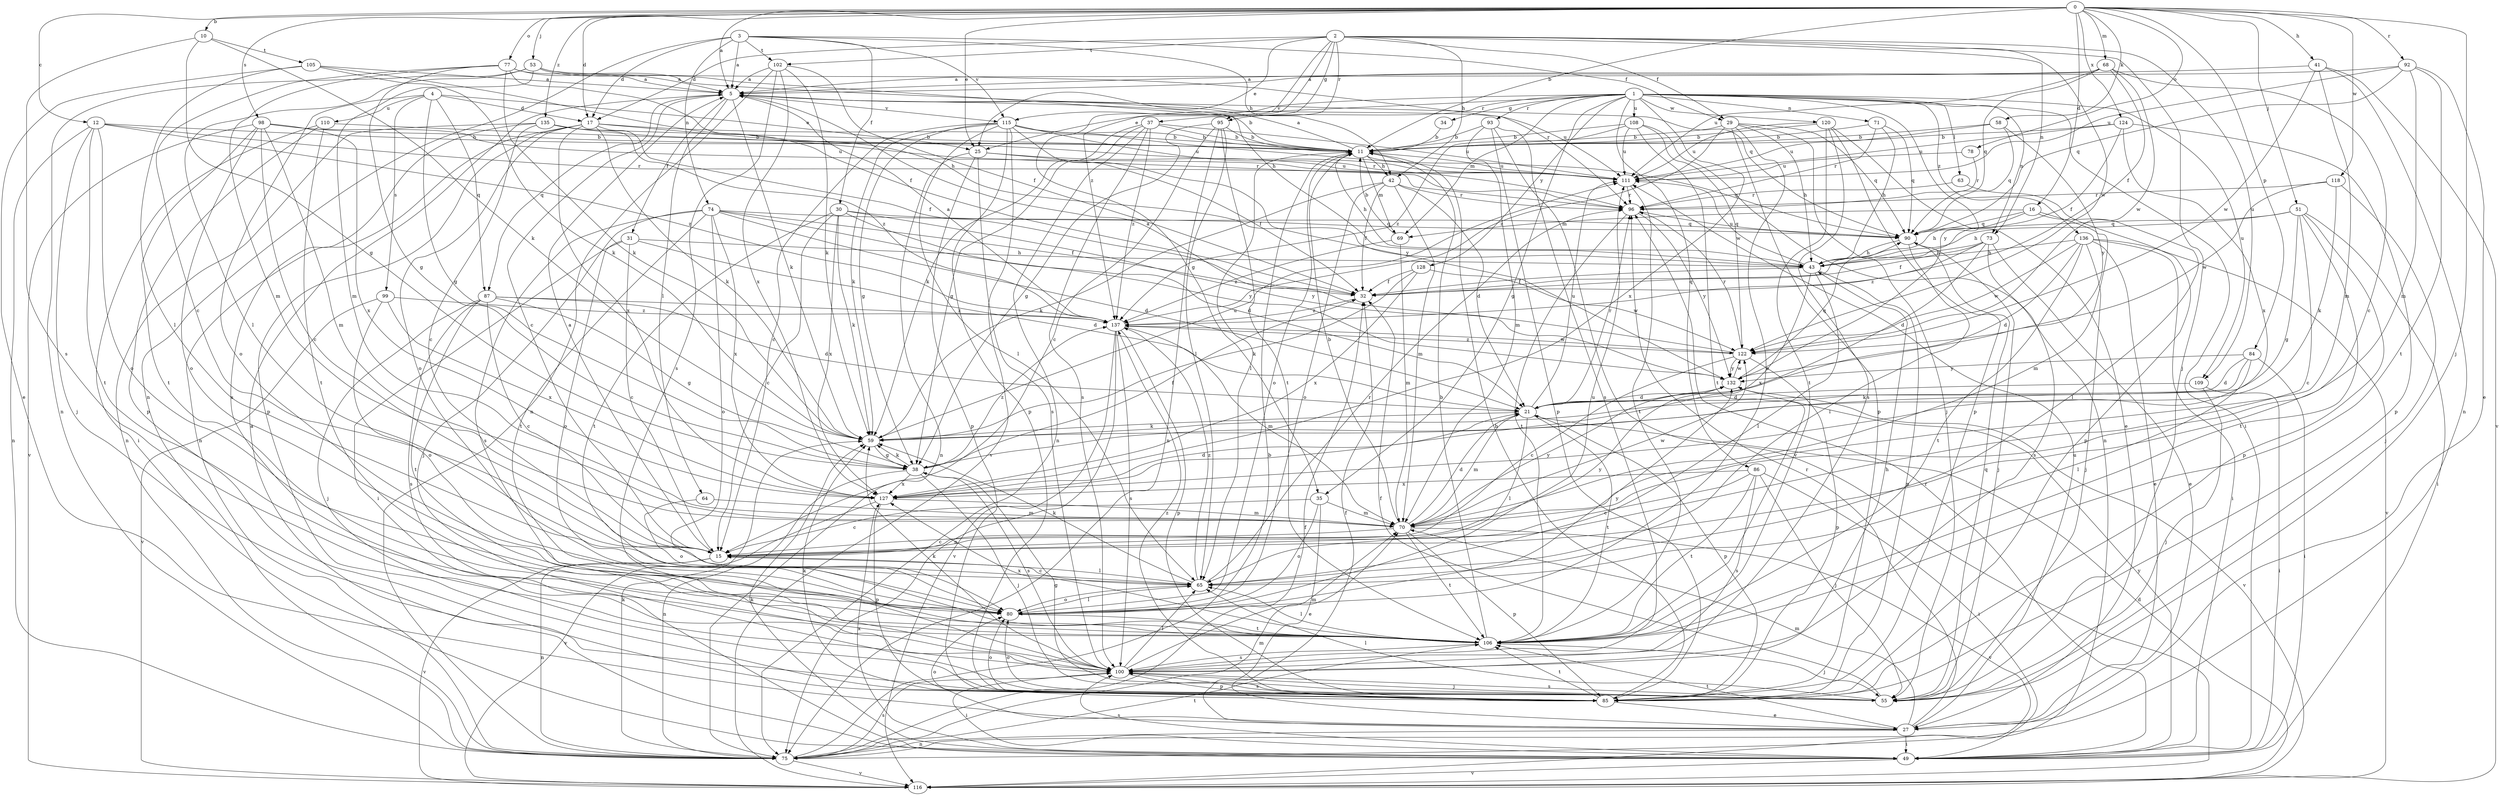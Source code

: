 strict digraph  {
0;
1;
2;
3;
4;
5;
10;
11;
12;
15;
16;
17;
21;
25;
27;
29;
30;
31;
32;
34;
35;
37;
38;
41;
42;
43;
49;
51;
53;
55;
58;
59;
63;
64;
65;
68;
69;
70;
71;
73;
74;
75;
77;
78;
80;
84;
85;
86;
87;
90;
92;
93;
95;
96;
98;
99;
100;
102;
105;
106;
108;
109;
110;
111;
115;
116;
118;
120;
122;
124;
127;
128;
132;
135;
136;
137;
0 -> 5  [label=a];
0 -> 10  [label=b];
0 -> 11  [label=b];
0 -> 12  [label=c];
0 -> 16  [label=d];
0 -> 17  [label=d];
0 -> 25  [label=e];
0 -> 41  [label=h];
0 -> 51  [label=j];
0 -> 53  [label=j];
0 -> 55  [label=j];
0 -> 58  [label=k];
0 -> 68  [label=m];
0 -> 77  [label=o];
0 -> 78  [label=o];
0 -> 84  [label=p];
0 -> 92  [label=r];
0 -> 98  [label=s];
0 -> 118  [label=w];
0 -> 124  [label=x];
0 -> 135  [label=z];
1 -> 25  [label=e];
1 -> 34  [label=g];
1 -> 35  [label=g];
1 -> 49  [label=i];
1 -> 63  [label=l];
1 -> 69  [label=m];
1 -> 71  [label=n];
1 -> 73  [label=n];
1 -> 86  [label=q];
1 -> 93  [label=r];
1 -> 95  [label=r];
1 -> 108  [label=u];
1 -> 109  [label=u];
1 -> 115  [label=v];
1 -> 120  [label=w];
1 -> 127  [label=x];
1 -> 128  [label=y];
1 -> 132  [label=y];
1 -> 136  [label=z];
2 -> 17  [label=d];
2 -> 25  [label=e];
2 -> 29  [label=f];
2 -> 35  [label=g];
2 -> 37  [label=g];
2 -> 42  [label=h];
2 -> 55  [label=j];
2 -> 73  [label=n];
2 -> 95  [label=r];
2 -> 102  [label=t];
2 -> 109  [label=u];
2 -> 122  [label=w];
2 -> 137  [label=z];
3 -> 5  [label=a];
3 -> 17  [label=d];
3 -> 29  [label=f];
3 -> 30  [label=f];
3 -> 42  [label=h];
3 -> 74  [label=n];
3 -> 75  [label=n];
3 -> 102  [label=t];
3 -> 115  [label=v];
4 -> 17  [label=d];
4 -> 25  [label=e];
4 -> 38  [label=g];
4 -> 80  [label=o];
4 -> 87  [label=q];
4 -> 99  [label=s];
4 -> 110  [label=u];
5 -> 11  [label=b];
5 -> 15  [label=c];
5 -> 31  [label=f];
5 -> 59  [label=k];
5 -> 64  [label=l];
5 -> 87  [label=q];
5 -> 111  [label=u];
5 -> 115  [label=v];
10 -> 38  [label=g];
10 -> 59  [label=k];
10 -> 100  [label=s];
10 -> 105  [label=t];
11 -> 5  [label=a];
11 -> 42  [label=h];
11 -> 43  [label=h];
11 -> 65  [label=l];
11 -> 69  [label=m];
11 -> 80  [label=o];
11 -> 90  [label=q];
11 -> 111  [label=u];
12 -> 11  [label=b];
12 -> 55  [label=j];
12 -> 75  [label=n];
12 -> 80  [label=o];
12 -> 96  [label=r];
12 -> 106  [label=t];
12 -> 137  [label=z];
15 -> 5  [label=a];
15 -> 65  [label=l];
15 -> 75  [label=n];
15 -> 116  [label=v];
15 -> 132  [label=y];
16 -> 43  [label=h];
16 -> 65  [label=l];
16 -> 69  [label=m];
16 -> 70  [label=m];
16 -> 90  [label=q];
17 -> 11  [label=b];
17 -> 32  [label=f];
17 -> 59  [label=k];
17 -> 75  [label=n];
17 -> 80  [label=o];
17 -> 85  [label=p];
17 -> 96  [label=r];
17 -> 127  [label=x];
21 -> 59  [label=k];
21 -> 65  [label=l];
21 -> 70  [label=m];
21 -> 85  [label=p];
21 -> 96  [label=r];
21 -> 106  [label=t];
21 -> 111  [label=u];
25 -> 32  [label=f];
25 -> 75  [label=n];
25 -> 85  [label=p];
25 -> 100  [label=s];
25 -> 111  [label=u];
27 -> 32  [label=f];
27 -> 49  [label=i];
27 -> 70  [label=m];
27 -> 75  [label=n];
27 -> 80  [label=o];
27 -> 96  [label=r];
27 -> 106  [label=t];
27 -> 111  [label=u];
29 -> 11  [label=b];
29 -> 43  [label=h];
29 -> 55  [label=j];
29 -> 80  [label=o];
29 -> 85  [label=p];
29 -> 90  [label=q];
29 -> 137  [label=z];
30 -> 15  [label=c];
30 -> 21  [label=d];
30 -> 59  [label=k];
30 -> 90  [label=q];
30 -> 106  [label=t];
30 -> 127  [label=x];
30 -> 132  [label=y];
31 -> 15  [label=c];
31 -> 21  [label=d];
31 -> 43  [label=h];
31 -> 49  [label=i];
31 -> 80  [label=o];
32 -> 137  [label=z];
34 -> 11  [label=b];
35 -> 15  [label=c];
35 -> 27  [label=e];
35 -> 70  [label=m];
35 -> 80  [label=o];
37 -> 11  [label=b];
37 -> 38  [label=g];
37 -> 59  [label=k];
37 -> 75  [label=n];
37 -> 100  [label=s];
37 -> 111  [label=u];
37 -> 137  [label=z];
38 -> 32  [label=f];
38 -> 55  [label=j];
38 -> 59  [label=k];
38 -> 75  [label=n];
38 -> 100  [label=s];
38 -> 127  [label=x];
38 -> 137  [label=z];
41 -> 5  [label=a];
41 -> 70  [label=m];
41 -> 75  [label=n];
41 -> 116  [label=v];
41 -> 122  [label=w];
42 -> 21  [label=d];
42 -> 32  [label=f];
42 -> 59  [label=k];
42 -> 70  [label=m];
42 -> 80  [label=o];
42 -> 96  [label=r];
43 -> 32  [label=f];
43 -> 65  [label=l];
43 -> 85  [label=p];
43 -> 111  [label=u];
43 -> 127  [label=x];
49 -> 5  [label=a];
49 -> 59  [label=k];
49 -> 96  [label=r];
49 -> 100  [label=s];
49 -> 116  [label=v];
49 -> 127  [label=x];
49 -> 132  [label=y];
51 -> 15  [label=c];
51 -> 38  [label=g];
51 -> 43  [label=h];
51 -> 49  [label=i];
51 -> 85  [label=p];
51 -> 90  [label=q];
51 -> 106  [label=t];
53 -> 5  [label=a];
53 -> 43  [label=h];
53 -> 65  [label=l];
53 -> 70  [label=m];
53 -> 75  [label=n];
53 -> 96  [label=r];
55 -> 32  [label=f];
55 -> 38  [label=g];
55 -> 65  [label=l];
55 -> 80  [label=o];
55 -> 90  [label=q];
55 -> 100  [label=s];
58 -> 11  [label=b];
58 -> 90  [label=q];
58 -> 111  [label=u];
58 -> 132  [label=y];
59 -> 38  [label=g];
59 -> 111  [label=u];
63 -> 85  [label=p];
63 -> 96  [label=r];
64 -> 70  [label=m];
64 -> 80  [label=o];
65 -> 15  [label=c];
65 -> 59  [label=k];
65 -> 80  [label=o];
65 -> 96  [label=r];
65 -> 137  [label=z];
68 -> 5  [label=a];
68 -> 15  [label=c];
68 -> 32  [label=f];
68 -> 90  [label=q];
68 -> 111  [label=u];
68 -> 122  [label=w];
69 -> 11  [label=b];
69 -> 70  [label=m];
69 -> 137  [label=z];
70 -> 11  [label=b];
70 -> 15  [label=c];
70 -> 21  [label=d];
70 -> 85  [label=p];
70 -> 106  [label=t];
70 -> 116  [label=v];
70 -> 122  [label=w];
70 -> 132  [label=y];
71 -> 11  [label=b];
71 -> 43  [label=h];
71 -> 90  [label=q];
71 -> 96  [label=r];
73 -> 21  [label=d];
73 -> 27  [label=e];
73 -> 32  [label=f];
73 -> 43  [label=h];
73 -> 100  [label=s];
73 -> 137  [label=z];
74 -> 21  [label=d];
74 -> 32  [label=f];
74 -> 55  [label=j];
74 -> 80  [label=o];
74 -> 90  [label=q];
74 -> 100  [label=s];
74 -> 106  [label=t];
74 -> 127  [label=x];
74 -> 132  [label=y];
75 -> 11  [label=b];
75 -> 32  [label=f];
75 -> 59  [label=k];
75 -> 70  [label=m];
75 -> 100  [label=s];
75 -> 106  [label=t];
75 -> 116  [label=v];
77 -> 5  [label=a];
77 -> 15  [label=c];
77 -> 38  [label=g];
77 -> 43  [label=h];
77 -> 59  [label=k];
77 -> 70  [label=m];
77 -> 90  [label=q];
78 -> 96  [label=r];
78 -> 111  [label=u];
80 -> 65  [label=l];
80 -> 106  [label=t];
80 -> 111  [label=u];
80 -> 132  [label=y];
84 -> 21  [label=d];
84 -> 49  [label=i];
84 -> 59  [label=k];
84 -> 65  [label=l];
84 -> 132  [label=y];
85 -> 11  [label=b];
85 -> 27  [label=e];
85 -> 59  [label=k];
85 -> 80  [label=o];
85 -> 100  [label=s];
85 -> 106  [label=t];
85 -> 137  [label=z];
86 -> 15  [label=c];
86 -> 49  [label=i];
86 -> 55  [label=j];
86 -> 100  [label=s];
86 -> 106  [label=t];
86 -> 127  [label=x];
87 -> 15  [label=c];
87 -> 21  [label=d];
87 -> 38  [label=g];
87 -> 55  [label=j];
87 -> 100  [label=s];
87 -> 106  [label=t];
87 -> 137  [label=z];
90 -> 43  [label=h];
90 -> 55  [label=j];
90 -> 65  [label=l];
92 -> 5  [label=a];
92 -> 27  [label=e];
92 -> 70  [label=m];
92 -> 90  [label=q];
92 -> 106  [label=t];
92 -> 111  [label=u];
93 -> 11  [label=b];
93 -> 70  [label=m];
93 -> 85  [label=p];
93 -> 100  [label=s];
93 -> 116  [label=v];
95 -> 11  [label=b];
95 -> 15  [label=c];
95 -> 38  [label=g];
95 -> 65  [label=l];
95 -> 75  [label=n];
95 -> 106  [label=t];
96 -> 90  [label=q];
96 -> 106  [label=t];
96 -> 132  [label=y];
98 -> 11  [label=b];
98 -> 15  [label=c];
98 -> 70  [label=m];
98 -> 80  [label=o];
98 -> 106  [label=t];
98 -> 111  [label=u];
98 -> 116  [label=v];
98 -> 127  [label=x];
99 -> 80  [label=o];
99 -> 116  [label=v];
99 -> 127  [label=x];
99 -> 137  [label=z];
100 -> 43  [label=h];
100 -> 49  [label=i];
100 -> 55  [label=j];
100 -> 59  [label=k];
100 -> 65  [label=l];
100 -> 70  [label=m];
100 -> 85  [label=p];
102 -> 5  [label=a];
102 -> 32  [label=f];
102 -> 59  [label=k];
102 -> 75  [label=n];
102 -> 100  [label=s];
102 -> 127  [label=x];
105 -> 5  [label=a];
105 -> 27  [label=e];
105 -> 32  [label=f];
105 -> 59  [label=k];
105 -> 65  [label=l];
106 -> 11  [label=b];
106 -> 55  [label=j];
106 -> 65  [label=l];
106 -> 100  [label=s];
106 -> 127  [label=x];
108 -> 11  [label=b];
108 -> 75  [label=n];
108 -> 106  [label=t];
108 -> 111  [label=u];
108 -> 122  [label=w];
108 -> 137  [label=z];
109 -> 21  [label=d];
109 -> 49  [label=i];
109 -> 55  [label=j];
110 -> 11  [label=b];
110 -> 49  [label=i];
110 -> 85  [label=p];
110 -> 106  [label=t];
111 -> 96  [label=r];
111 -> 106  [label=t];
115 -> 11  [label=b];
115 -> 15  [label=c];
115 -> 38  [label=g];
115 -> 59  [label=k];
115 -> 65  [label=l];
115 -> 85  [label=p];
115 -> 96  [label=r];
115 -> 111  [label=u];
115 -> 116  [label=v];
115 -> 132  [label=y];
116 -> 21  [label=d];
118 -> 55  [label=j];
118 -> 59  [label=k];
118 -> 96  [label=r];
118 -> 122  [label=w];
120 -> 11  [label=b];
120 -> 27  [label=e];
120 -> 85  [label=p];
120 -> 100  [label=s];
120 -> 106  [label=t];
120 -> 111  [label=u];
122 -> 5  [label=a];
122 -> 15  [label=c];
122 -> 85  [label=p];
122 -> 96  [label=r];
122 -> 132  [label=y];
122 -> 137  [label=z];
124 -> 11  [label=b];
124 -> 32  [label=f];
124 -> 85  [label=p];
124 -> 111  [label=u];
124 -> 127  [label=x];
127 -> 21  [label=d];
127 -> 70  [label=m];
127 -> 85  [label=p];
127 -> 116  [label=v];
128 -> 32  [label=f];
128 -> 59  [label=k];
128 -> 122  [label=w];
128 -> 127  [label=x];
132 -> 21  [label=d];
132 -> 90  [label=q];
132 -> 116  [label=v];
132 -> 122  [label=w];
135 -> 11  [label=b];
135 -> 15  [label=c];
135 -> 75  [label=n];
135 -> 100  [label=s];
135 -> 111  [label=u];
135 -> 137  [label=z];
136 -> 21  [label=d];
136 -> 27  [label=e];
136 -> 43  [label=h];
136 -> 49  [label=i];
136 -> 55  [label=j];
136 -> 106  [label=t];
136 -> 116  [label=v];
136 -> 122  [label=w];
137 -> 5  [label=a];
137 -> 70  [label=m];
137 -> 75  [label=n];
137 -> 85  [label=p];
137 -> 100  [label=s];
137 -> 116  [label=v];
137 -> 122  [label=w];
}
